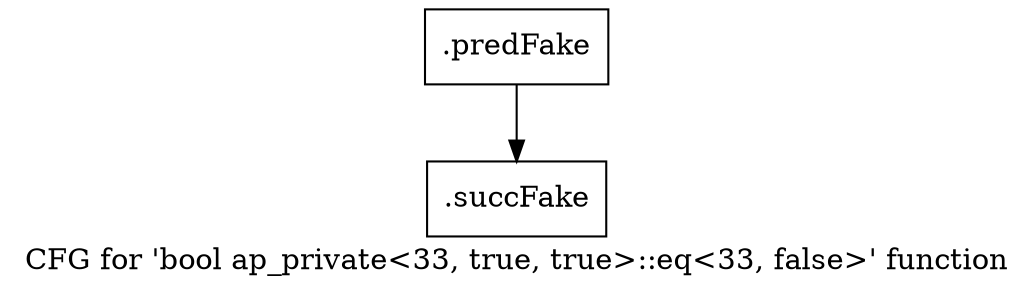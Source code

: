 digraph "CFG for 'bool ap_private\<33, true, true\>::eq\<33, false\>' function" {
	label="CFG for 'bool ap_private\<33, true, true\>::eq\<33, false\>' function";

	Node0x5a79970 [shape=record,filename="",linenumber="",label="{.predFake}"];
	Node0x5a79970 -> Node0x60d6be0[ callList="" memoryops="" filename="/mnt/xilinx/Vitis_HLS/2021.2/include/etc/ap_private.h" execusionnum="189"];
	Node0x60d6be0 [shape=record,filename="/mnt/xilinx/Vitis_HLS/2021.2/include/etc/ap_private.h",linenumber="2289",label="{.succFake}"];
}
